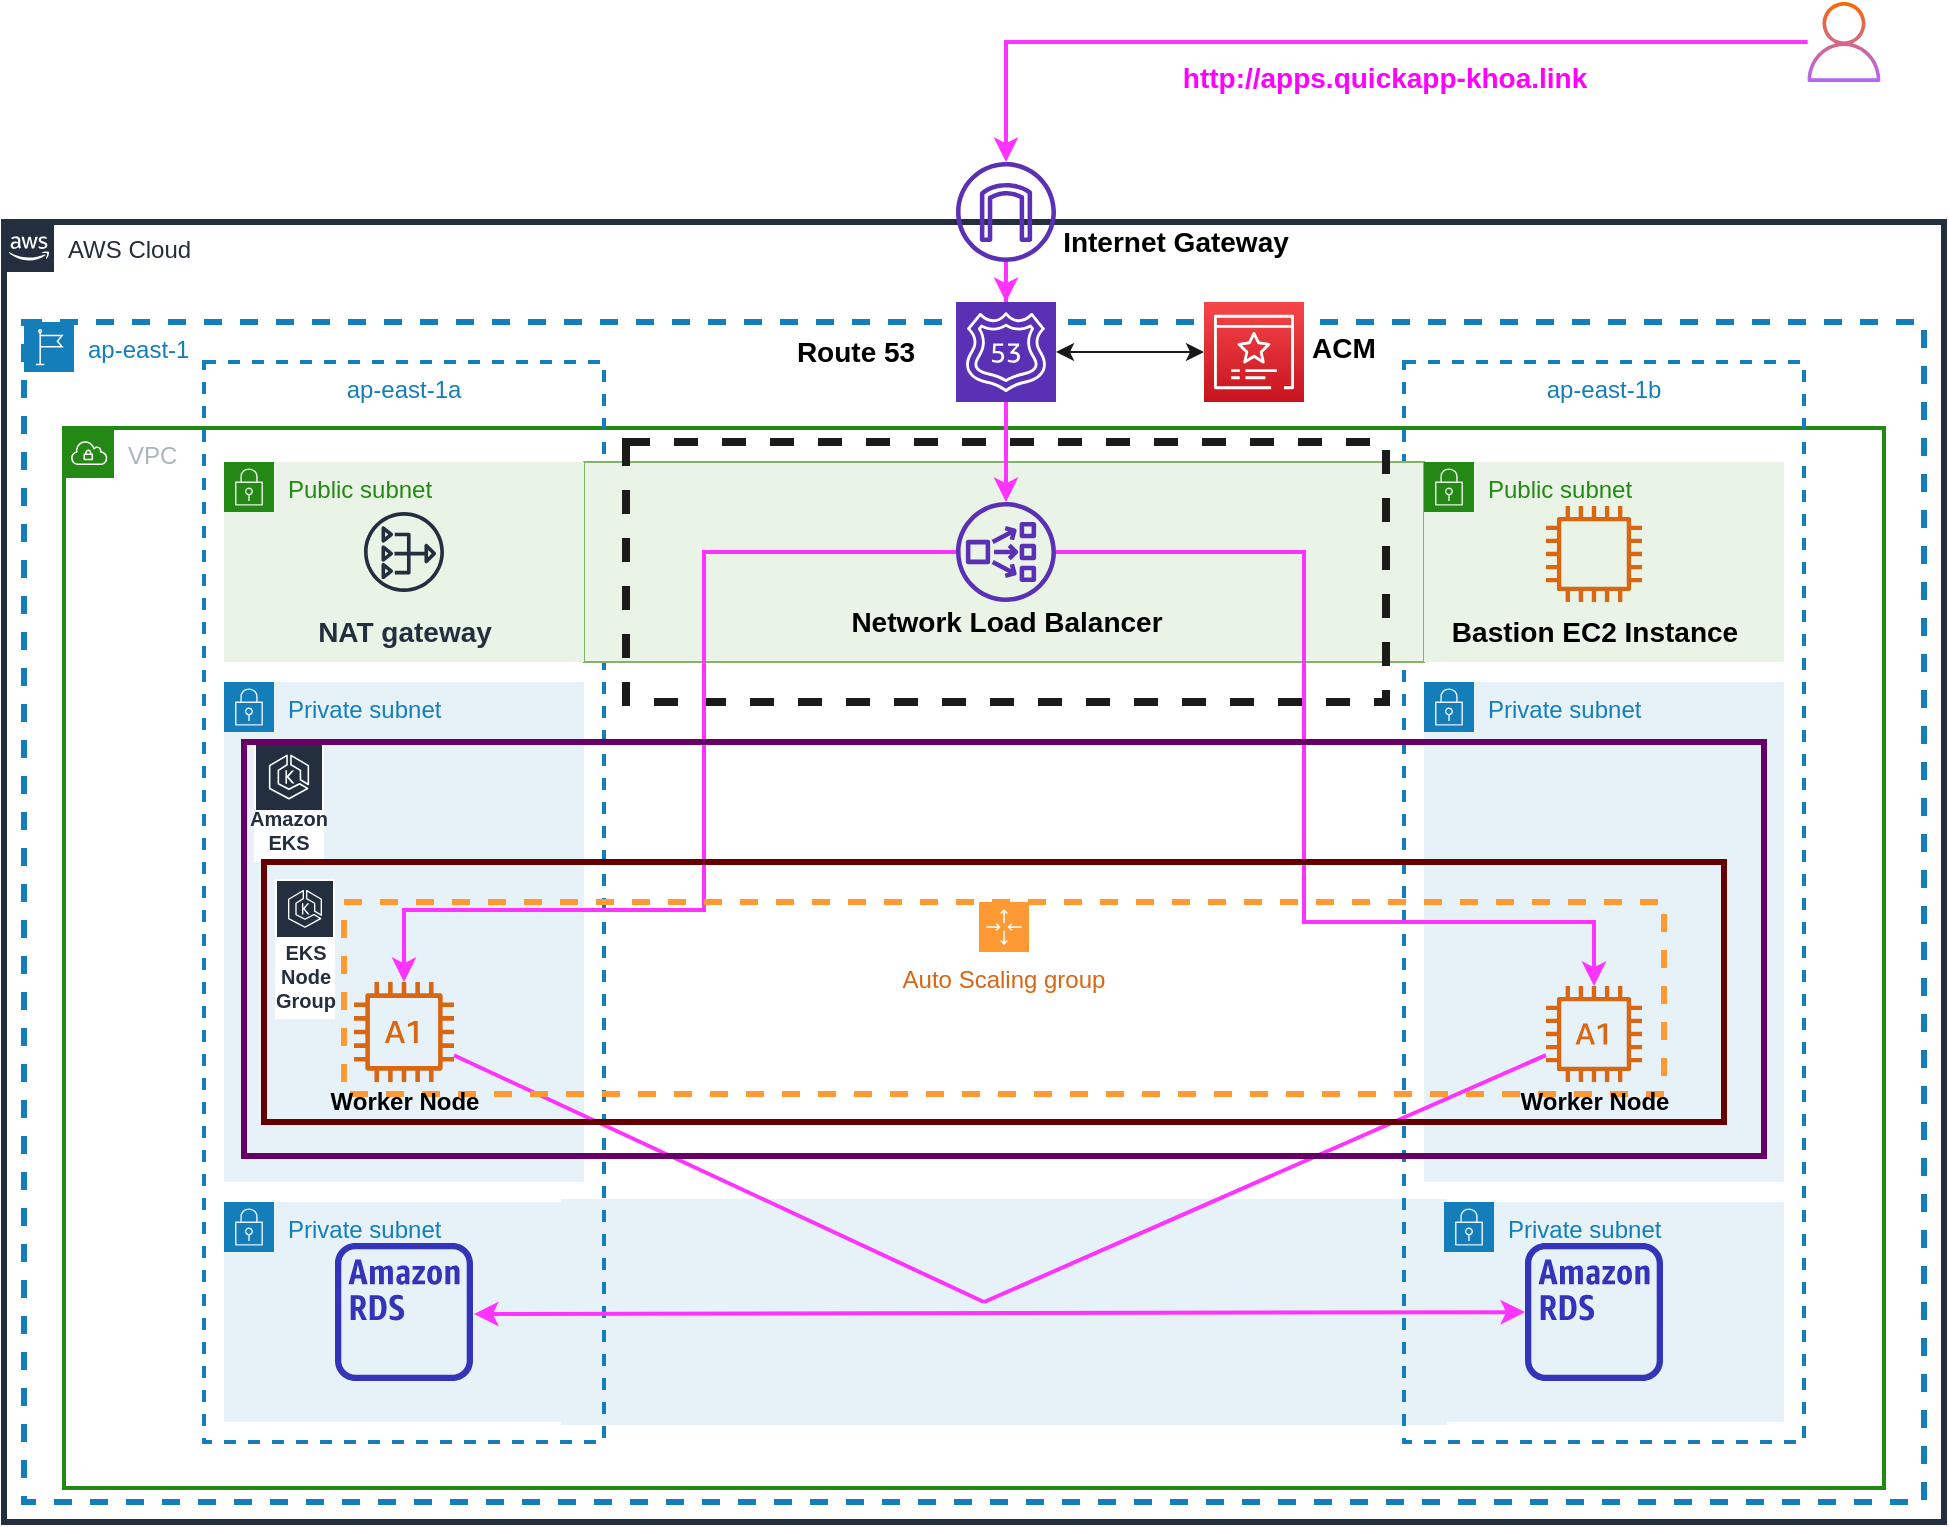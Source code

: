 <mxfile version="14.9.2" type="github">
  <diagram id="Ht1M8jgEwFfnCIfOTk4-" name="Page-1">
    <mxGraphModel dx="1404" dy="772" grid="1" gridSize="10" guides="1" tooltips="1" connect="1" arrows="1" fold="1" page="1" pageScale="1" pageWidth="1169" pageHeight="827" math="0" shadow="0">
      <root>
        <mxCell id="0" />
        <mxCell id="1" parent="0" />
        <mxCell id="UfyhE19yr39kbx-DML4g-71" value="" style="rounded=0;whiteSpace=wrap;html=1;shadow=0;glass=0;sketch=0;strokeWidth=3;gradientColor=none;strokeColor=#E6F2F8;fillColor=#E6F2F8;" vertex="1" parent="1">
          <mxGeometry x="370" y="610" width="440" height="110" as="geometry" />
        </mxCell>
        <mxCell id="UfyhE19yr39kbx-DML4g-66" value="ap-east-1" style="points=[[0,0],[0.25,0],[0.5,0],[0.75,0],[1,0],[1,0.25],[1,0.5],[1,0.75],[1,1],[0.75,1],[0.5,1],[0.25,1],[0,1],[0,0.75],[0,0.5],[0,0.25]];outlineConnect=0;gradientColor=none;html=1;whiteSpace=wrap;fontSize=12;fontStyle=0;shape=mxgraph.aws4.group;grIcon=mxgraph.aws4.group_region;strokeColor=#147EBA;fillColor=none;verticalAlign=top;align=left;spacingLeft=30;fontColor=#147EBA;dashed=1;rounded=0;shadow=0;glass=0;sketch=0;strokeWidth=3;" vertex="1" parent="1">
          <mxGeometry x="100" y="170" width="950" height="590" as="geometry" />
        </mxCell>
        <mxCell id="UEzPUAAOIrF-is8g5C7q-74" value="AWS Cloud" style="points=[[0,0],[0.25,0],[0.5,0],[0.75,0],[1,0],[1,0.25],[1,0.5],[1,0.75],[1,1],[0.75,1],[0.5,1],[0.25,1],[0,1],[0,0.75],[0,0.5],[0,0.25]];outlineConnect=0;gradientColor=none;html=1;whiteSpace=wrap;fontSize=12;fontStyle=0;shape=mxgraph.aws4.group;grIcon=mxgraph.aws4.group_aws_cloud_alt;strokeColor=#232F3E;fillColor=none;verticalAlign=top;align=left;spacingLeft=30;fontColor=#232F3E;dashed=0;labelBackgroundColor=#ffffff;strokeWidth=3;" parent="1" vertex="1">
          <mxGeometry x="90" y="120" width="970" height="650" as="geometry" />
        </mxCell>
        <mxCell id="UfyhE19yr39kbx-DML4g-21" value="VPC" style="points=[[0,0],[0.25,0],[0.5,0],[0.75,0],[1,0],[1,0.25],[1,0.5],[1,0.75],[1,1],[0.75,1],[0.5,1],[0.25,1],[0,1],[0,0.75],[0,0.5],[0,0.25]];outlineConnect=0;gradientColor=none;html=1;whiteSpace=wrap;fontSize=12;fontStyle=0;shape=mxgraph.aws4.group;grIcon=mxgraph.aws4.group_vpc;strokeColor=#248814;fillColor=none;verticalAlign=top;align=left;spacingLeft=30;fontColor=#AAB7B8;dashed=0;rounded=0;strokeWidth=2;" vertex="1" parent="1">
          <mxGeometry x="120" y="223" width="910" height="530" as="geometry" />
        </mxCell>
        <mxCell id="UfyhE19yr39kbx-DML4g-22" value="ap-east-1a" style="fillColor=none;strokeColor=#147EBA;dashed=1;verticalAlign=top;fontStyle=0;fontColor=#147EBA;rounded=0;strokeWidth=2;" vertex="1" parent="1">
          <mxGeometry x="190" y="190" width="200" height="540" as="geometry" />
        </mxCell>
        <mxCell id="UfyhE19yr39kbx-DML4g-23" value="ap-east-1b" style="fillColor=none;strokeColor=#147EBA;dashed=1;verticalAlign=top;fontStyle=0;fontColor=#147EBA;rounded=0;strokeWidth=2;" vertex="1" parent="1">
          <mxGeometry x="790" y="190" width="200" height="540" as="geometry" />
        </mxCell>
        <mxCell id="UfyhE19yr39kbx-DML4g-39" value="Private subnet" style="points=[[0,0],[0.25,0],[0.5,0],[0.75,0],[1,0],[1,0.25],[1,0.5],[1,0.75],[1,1],[0.75,1],[0.5,1],[0.25,1],[0,1],[0,0.75],[0,0.5],[0,0.25]];outlineConnect=0;gradientColor=none;html=1;whiteSpace=wrap;fontSize=12;fontStyle=0;shape=mxgraph.aws4.group;grIcon=mxgraph.aws4.group_security_group;grStroke=0;strokeColor=#147EBA;verticalAlign=top;align=left;spacingLeft=30;fontColor=#147EBA;dashed=0;rounded=0;shadow=0;glass=0;sketch=0;fillColor=#E6F2F8;" vertex="1" parent="1">
          <mxGeometry x="200" y="610" width="170" height="110" as="geometry" />
        </mxCell>
        <mxCell id="UfyhE19yr39kbx-DML4g-25" value="Private subnet" style="points=[[0,0],[0.25,0],[0.5,0],[0.75,0],[1,0],[1,0.25],[1,0.5],[1,0.75],[1,1],[0.75,1],[0.5,1],[0.25,1],[0,1],[0,0.75],[0,0.5],[0,0.25]];outlineConnect=0;gradientColor=none;html=1;whiteSpace=wrap;fontSize=12;fontStyle=0;shape=mxgraph.aws4.group;grIcon=mxgraph.aws4.group_security_group;grStroke=0;strokeColor=#147EBA;fillColor=#E6F2F8;verticalAlign=top;align=left;spacingLeft=30;fontColor=#147EBA;dashed=0;rounded=0;" vertex="1" parent="1">
          <mxGeometry x="200" y="350" width="180" height="250" as="geometry" />
        </mxCell>
        <mxCell id="UfyhE19yr39kbx-DML4g-26" value="Private subnet" style="points=[[0,0],[0.25,0],[0.5,0],[0.75,0],[1,0],[1,0.25],[1,0.5],[1,0.75],[1,1],[0.75,1],[0.5,1],[0.25,1],[0,1],[0,0.75],[0,0.5],[0,0.25]];outlineConnect=0;gradientColor=none;html=1;whiteSpace=wrap;fontSize=12;fontStyle=0;shape=mxgraph.aws4.group;grIcon=mxgraph.aws4.group_security_group;grStroke=0;strokeColor=#147EBA;fillColor=#E6F2F8;verticalAlign=top;align=left;spacingLeft=30;fontColor=#147EBA;dashed=0;rounded=0;" vertex="1" parent="1">
          <mxGeometry x="800" y="350" width="180" height="250" as="geometry" />
        </mxCell>
        <mxCell id="UfyhE19yr39kbx-DML4g-29" value="" style="rounded=0;strokeColor=#82b366;strokeWidth=1;glass=0;sketch=0;shadow=0;whiteSpace=wrap;labelBackgroundColor=none;labelBorderColor=none;fillColor=#E9F3E6;" vertex="1" parent="1">
          <mxGeometry x="380" y="240" width="420" height="100" as="geometry" />
        </mxCell>
        <mxCell id="UEzPUAAOIrF-is8g5C7q-90" value="" style="edgeStyle=orthogonalEdgeStyle;rounded=0;orthogonalLoop=1;jettySize=auto;html=1;endArrow=open;endFill=0;strokeWidth=2;" parent="1" source="UEzPUAAOIrF-is8g5C7q-79" edge="1">
          <mxGeometry relative="1" as="geometry">
            <mxPoint x="480" y="349" as="targetPoint" />
          </mxGeometry>
        </mxCell>
        <mxCell id="UEzPUAAOIrF-is8g5C7q-91" value="" style="edgeStyle=orthogonalEdgeStyle;rounded=0;orthogonalLoop=1;jettySize=auto;html=1;endArrow=open;endFill=0;strokeWidth=2;" parent="1" source="UEzPUAAOIrF-is8g5C7q-80" edge="1">
          <mxGeometry relative="1" as="geometry">
            <mxPoint x="600" y="349" as="targetPoint" />
          </mxGeometry>
        </mxCell>
        <mxCell id="UEzPUAAOIrF-is8g5C7q-96" style="edgeStyle=orthogonalEdgeStyle;rounded=0;orthogonalLoop=1;jettySize=auto;html=1;endArrow=open;endFill=0;strokeWidth=2;startArrow=open;startFill=0;" parent="1" target="UEzPUAAOIrF-is8g5C7q-86" edge="1">
          <mxGeometry relative="1" as="geometry">
            <Array as="points">
              <mxPoint x="638" y="560" />
              <mxPoint x="528" y="560" />
            </Array>
            <mxPoint x="638" y="528" as="sourcePoint" />
          </mxGeometry>
        </mxCell>
        <mxCell id="UEzPUAAOIrF-is8g5C7q-97" style="edgeStyle=orthogonalEdgeStyle;rounded=0;orthogonalLoop=1;jettySize=auto;html=1;endArrow=open;endFill=0;strokeWidth=2;startArrow=open;startFill=0;" parent="1" target="UEzPUAAOIrF-is8g5C7q-87" edge="1">
          <mxGeometry relative="1" as="geometry">
            <Array as="points">
              <mxPoint x="684" y="560" />
              <mxPoint x="859" y="560" />
            </Array>
            <mxPoint x="638" y="528" as="sourcePoint" />
          </mxGeometry>
        </mxCell>
        <mxCell id="UfyhE19yr39kbx-DML4g-10" style="edgeStyle=orthogonalEdgeStyle;rounded=0;orthogonalLoop=1;jettySize=auto;html=1;strokeWidth=2;strokeColor=#FF33FF;" edge="1" parent="1" source="UfyhE19yr39kbx-DML4g-1" target="UfyhE19yr39kbx-DML4g-9">
          <mxGeometry relative="1" as="geometry" />
        </mxCell>
        <mxCell id="UfyhE19yr39kbx-DML4g-1" value="" style="outlineConnect=0;fontColor=#232F3E;gradientColor=none;fillColor=#5A30B5;strokeColor=none;dashed=0;verticalLabelPosition=bottom;verticalAlign=top;align=center;html=1;fontSize=12;fontStyle=0;aspect=fixed;pointerEvents=1;shape=mxgraph.aws4.internet_gateway;" vertex="1" parent="1">
          <mxGeometry x="566" y="90" width="50" height="50" as="geometry" />
        </mxCell>
        <mxCell id="UfyhE19yr39kbx-DML4g-6" style="edgeStyle=orthogonalEdgeStyle;rounded=0;orthogonalLoop=1;jettySize=auto;html=1;strokeWidth=2;strokeColor=#FF33FF;" edge="1" parent="1" source="UfyhE19yr39kbx-DML4g-4" target="UfyhE19yr39kbx-DML4g-1">
          <mxGeometry relative="1" as="geometry" />
        </mxCell>
        <mxCell id="UfyhE19yr39kbx-DML4g-4" value="" style="outlineConnect=0;dashed=0;verticalLabelPosition=bottom;verticalAlign=top;align=center;html=1;fontSize=12;fontStyle=0;aspect=fixed;pointerEvents=1;shape=mxgraph.aws4.user;fillColor=#fa6800;strokeColor=#C73500;fontColor=#000000;gradientColor=#B266FF;" vertex="1" parent="1">
          <mxGeometry x="990" y="10" width="40" height="40" as="geometry" />
        </mxCell>
        <mxCell id="UfyhE19yr39kbx-DML4g-7" value="&lt;font color=&quot;#ff00ff&quot; size=&quot;1&quot;&gt;&lt;b style=&quot;font-size: 14px&quot;&gt;http://apps.quickapp-khoa.link&lt;/b&gt;&lt;/font&gt;" style="text;html=1;align=center;verticalAlign=middle;resizable=0;points=[];autosize=1;rounded=1;" vertex="1" parent="1">
          <mxGeometry x="670" y="38" width="220" height="20" as="geometry" />
        </mxCell>
        <mxCell id="UfyhE19yr39kbx-DML4g-14" style="edgeStyle=orthogonalEdgeStyle;rounded=0;orthogonalLoop=1;jettySize=auto;html=1;strokeWidth=2;exitX=0.5;exitY=1;exitDx=0;exitDy=0;exitPerimeter=0;strokeColor=#FF33FF;" edge="1" parent="1" source="UfyhE19yr39kbx-DML4g-9" target="UfyhE19yr39kbx-DML4g-13">
          <mxGeometry relative="1" as="geometry">
            <mxPoint x="591" y="230" as="sourcePoint" />
          </mxGeometry>
        </mxCell>
        <mxCell id="UfyhE19yr39kbx-DML4g-9" value="" style="points=[[0,0,0],[0.25,0,0],[0.5,0,0],[0.75,0,0],[1,0,0],[0,1,0],[0.25,1,0],[0.5,1,0],[0.75,1,0],[1,1,0],[0,0.25,0],[0,0.5,0],[0,0.75,0],[1,0.25,0],[1,0.5,0],[1,0.75,0]];outlineConnect=0;fontColor=#232F3E;gradientDirection=north;fillColor=#5A30B5;strokeColor=#ffffff;dashed=0;verticalLabelPosition=bottom;verticalAlign=top;align=center;html=1;fontSize=12;fontStyle=0;aspect=fixed;shape=mxgraph.aws4.resourceIcon;resIcon=mxgraph.aws4.route_53;rounded=1;" vertex="1" parent="1">
          <mxGeometry x="566" y="160" width="50" height="50" as="geometry" />
        </mxCell>
        <mxCell id="UfyhE19yr39kbx-DML4g-12" value="" style="rounded=0;whiteSpace=wrap;html=1;dashed=1;strokeColor=#1A1A1A;strokeWidth=4;fillColor=none;gradientColor=none;" vertex="1" parent="1">
          <mxGeometry x="401" y="230" width="380" height="130" as="geometry" />
        </mxCell>
        <mxCell id="UfyhE19yr39kbx-DML4g-33" style="edgeStyle=orthogonalEdgeStyle;rounded=0;orthogonalLoop=1;jettySize=auto;html=1;fontColor=#000000;strokeWidth=2;strokeColor=#FF33FF;" edge="1" parent="1" source="UfyhE19yr39kbx-DML4g-13" target="UfyhE19yr39kbx-DML4g-31">
          <mxGeometry relative="1" as="geometry">
            <Array as="points">
              <mxPoint x="440" y="285" />
              <mxPoint x="440" y="464" />
            </Array>
          </mxGeometry>
        </mxCell>
        <mxCell id="UfyhE19yr39kbx-DML4g-34" style="edgeStyle=orthogonalEdgeStyle;rounded=0;orthogonalLoop=1;jettySize=auto;html=1;fontColor=#000000;strokeWidth=2;strokeColor=#FF33FF;" edge="1" parent="1" source="UfyhE19yr39kbx-DML4g-13" target="UfyhE19yr39kbx-DML4g-32">
          <mxGeometry relative="1" as="geometry">
            <Array as="points">
              <mxPoint x="740" y="285" />
              <mxPoint x="740" y="470" />
            </Array>
          </mxGeometry>
        </mxCell>
        <mxCell id="UfyhE19yr39kbx-DML4g-13" value="" style="outlineConnect=0;fontColor=#232F3E;gradientColor=none;fillColor=#5A30B5;strokeColor=none;dashed=0;verticalLabelPosition=bottom;verticalAlign=top;align=center;html=1;fontSize=12;fontStyle=0;aspect=fixed;pointerEvents=1;shape=mxgraph.aws4.network_load_balancer;rounded=0;" vertex="1" parent="1">
          <mxGeometry x="566" y="260" width="50" height="50" as="geometry" />
        </mxCell>
        <mxCell id="UfyhE19yr39kbx-DML4g-27" value="Public subnet" style="points=[[0,0],[0.25,0],[0.5,0],[0.75,0],[1,0],[1,0.25],[1,0.5],[1,0.75],[1,1],[0.75,1],[0.5,1],[0.25,1],[0,1],[0,0.75],[0,0.5],[0,0.25]];outlineConnect=0;gradientColor=none;html=1;whiteSpace=wrap;fontSize=12;fontStyle=0;shape=mxgraph.aws4.group;grIcon=mxgraph.aws4.group_security_group;grStroke=0;strokeColor=#248814;fillColor=#E9F3E6;verticalAlign=top;align=left;spacingLeft=30;fontColor=#248814;dashed=0;rounded=0;" vertex="1" parent="1">
          <mxGeometry x="200" y="240" width="180" height="100" as="geometry" />
        </mxCell>
        <mxCell id="UfyhE19yr39kbx-DML4g-28" value="Public subnet" style="points=[[0,0],[0.25,0],[0.5,0],[0.75,0],[1,0],[1,0.25],[1,0.5],[1,0.75],[1,1],[0.75,1],[0.5,1],[0.25,1],[0,1],[0,0.75],[0,0.5],[0,0.25]];outlineConnect=0;gradientColor=none;html=1;whiteSpace=wrap;fontSize=12;fontStyle=0;shape=mxgraph.aws4.group;grIcon=mxgraph.aws4.group_security_group;grStroke=0;strokeColor=#248814;fillColor=#E9F3E6;verticalAlign=top;align=left;spacingLeft=30;fontColor=#248814;dashed=0;rounded=0;" vertex="1" parent="1">
          <mxGeometry x="800" y="240" width="180" height="100" as="geometry" />
        </mxCell>
        <mxCell id="UfyhE19yr39kbx-DML4g-31" value="" style="outlineConnect=0;fontColor=#232F3E;gradientColor=none;fillColor=#D86613;strokeColor=none;dashed=0;verticalLabelPosition=bottom;verticalAlign=top;align=center;html=1;fontSize=12;fontStyle=0;aspect=fixed;pointerEvents=1;shape=mxgraph.aws4.a1_instance;rounded=0;shadow=0;glass=0;sketch=0;" vertex="1" parent="1">
          <mxGeometry x="265" y="500" width="50" height="50" as="geometry" />
        </mxCell>
        <mxCell id="UfyhE19yr39kbx-DML4g-32" value="" style="outlineConnect=0;fontColor=#232F3E;gradientColor=none;fillColor=#D86613;strokeColor=none;dashed=0;verticalLabelPosition=bottom;verticalAlign=top;align=center;html=1;fontSize=12;fontStyle=0;aspect=fixed;pointerEvents=1;shape=mxgraph.aws4.a1_instance;rounded=0;shadow=0;glass=0;sketch=0;" vertex="1" parent="1">
          <mxGeometry x="861" y="502" width="48" height="48" as="geometry" />
        </mxCell>
        <mxCell id="UfyhE19yr39kbx-DML4g-38" value="Amazon EKS" style="outlineConnect=0;fontColor=#232F3E;gradientColor=none;strokeColor=#ffffff;fillColor=#232F3E;dashed=0;verticalLabelPosition=middle;verticalAlign=bottom;align=center;html=1;whiteSpace=wrap;fontSize=10;fontStyle=1;spacing=3;shape=mxgraph.aws4.productIcon;prIcon=mxgraph.aws4.eks;rounded=0;shadow=0;glass=0;sketch=0;" vertex="1" parent="1">
          <mxGeometry x="215" y="380" width="35" height="60.12" as="geometry" />
        </mxCell>
        <mxCell id="UfyhE19yr39kbx-DML4g-40" value="Private subnet" style="points=[[0,0],[0.25,0],[0.5,0],[0.75,0],[1,0],[1,0.25],[1,0.5],[1,0.75],[1,1],[0.75,1],[0.5,1],[0.25,1],[0,1],[0,0.75],[0,0.5],[0,0.25]];outlineConnect=0;gradientColor=none;html=1;whiteSpace=wrap;fontSize=12;fontStyle=0;shape=mxgraph.aws4.group;grIcon=mxgraph.aws4.group_security_group;grStroke=0;strokeColor=#147EBA;fillColor=#E6F2F8;verticalAlign=top;align=left;spacingLeft=30;fontColor=#147EBA;dashed=0;rounded=0;shadow=0;glass=0;sketch=0;" vertex="1" parent="1">
          <mxGeometry x="810" y="610" width="170" height="110" as="geometry" />
        </mxCell>
        <mxCell id="UfyhE19yr39kbx-DML4g-44" value="" style="outlineConnect=0;fontColor=#232F3E;gradientColor=none;fillColor=#3334B9;strokeColor=none;dashed=0;verticalLabelPosition=bottom;verticalAlign=top;align=center;html=1;fontSize=12;fontStyle=0;aspect=fixed;pointerEvents=1;shape=mxgraph.aws4.rds_instance_alt;rounded=0;shadow=0;glass=0;sketch=0;" vertex="1" parent="1">
          <mxGeometry x="255.5" y="630.5" width="69" height="69" as="geometry" />
        </mxCell>
        <mxCell id="UfyhE19yr39kbx-DML4g-45" value="" style="outlineConnect=0;fontColor=#232F3E;gradientColor=none;fillColor=#3334B9;strokeColor=none;dashed=0;verticalLabelPosition=bottom;verticalAlign=top;align=center;html=1;fontSize=12;fontStyle=0;aspect=fixed;pointerEvents=1;shape=mxgraph.aws4.rds_instance_alt;rounded=0;shadow=0;glass=0;sketch=0;" vertex="1" parent="1">
          <mxGeometry x="850.5" y="630.5" width="69" height="69" as="geometry" />
        </mxCell>
        <mxCell id="UfyhE19yr39kbx-DML4g-50" value="" style="endArrow=none;html=1;fontColor=#000000;strokeColor=#FF33FF;strokeWidth=2;" edge="1" parent="1" source="UfyhE19yr39kbx-DML4g-31">
          <mxGeometry width="50" height="50" relative="1" as="geometry">
            <mxPoint x="470" y="660" as="sourcePoint" />
            <mxPoint x="580" y="660" as="targetPoint" />
          </mxGeometry>
        </mxCell>
        <mxCell id="UfyhE19yr39kbx-DML4g-51" value="" style="endArrow=none;html=1;fontColor=#000000;strokeColor=#FF33FF;strokeWidth=2;" edge="1" parent="1" target="UfyhE19yr39kbx-DML4g-32">
          <mxGeometry width="50" height="50" relative="1" as="geometry">
            <mxPoint x="580" y="660" as="sourcePoint" />
            <mxPoint x="650" y="589" as="targetPoint" />
          </mxGeometry>
        </mxCell>
        <mxCell id="UfyhE19yr39kbx-DML4g-52" value="" style="endArrow=classic;startArrow=classic;html=1;fontColor=#000000;strokeColor=#FF33FF;strokeWidth=2;" edge="1" parent="1" target="UfyhE19yr39kbx-DML4g-45">
          <mxGeometry width="50" height="50" relative="1" as="geometry">
            <mxPoint x="325" y="666" as="sourcePoint" />
            <mxPoint x="616" y="658" as="targetPoint" />
            <Array as="points" />
          </mxGeometry>
        </mxCell>
        <mxCell id="UfyhE19yr39kbx-DML4g-53" value="&lt;b&gt;&lt;font style=&quot;font-size: 14px&quot;&gt;Internet Gateway&lt;/font&gt;&lt;/b&gt;" style="text;html=1;strokeColor=none;fillColor=none;align=center;verticalAlign=middle;whiteSpace=wrap;rounded=0;shadow=0;glass=0;sketch=0;" vertex="1" parent="1">
          <mxGeometry x="616" y="120" width="120" height="20" as="geometry" />
        </mxCell>
        <mxCell id="UfyhE19yr39kbx-DML4g-54" value="&lt;b&gt;&lt;font style=&quot;font-size: 14px&quot;&gt;Route 53&lt;/font&gt;&lt;/b&gt;" style="text;html=1;strokeColor=none;fillColor=none;align=center;verticalAlign=middle;whiteSpace=wrap;rounded=0;shadow=0;glass=0;sketch=0;" vertex="1" parent="1">
          <mxGeometry x="456" y="175" width="120" height="20" as="geometry" />
        </mxCell>
        <mxCell id="UfyhE19yr39kbx-DML4g-55" value="&lt;b&gt;&lt;font style=&quot;font-size: 14px&quot;&gt;Network Load Balancer&lt;/font&gt;&lt;/b&gt;" style="text;html=1;strokeColor=none;fillColor=none;align=center;verticalAlign=middle;whiteSpace=wrap;rounded=0;shadow=0;glass=0;sketch=0;" vertex="1" parent="1">
          <mxGeometry x="506.5" y="310" width="169" height="20" as="geometry" />
        </mxCell>
        <mxCell id="UfyhE19yr39kbx-DML4g-56" value="&lt;b&gt;&lt;font style=&quot;font-size: 14px&quot;&gt;NAT gateway&lt;/font&gt;&lt;/b&gt;" style="outlineConnect=0;fontColor=#232F3E;gradientColor=none;strokeColor=#232F3E;dashed=0;verticalLabelPosition=bottom;verticalAlign=top;align=center;html=1;fontSize=12;fontStyle=0;aspect=fixed;shape=mxgraph.aws4.resourceIcon;resIcon=mxgraph.aws4.nat_gateway;rounded=0;shadow=0;glass=0;sketch=0;fillColor=none;" vertex="1" parent="1">
          <mxGeometry x="265" y="260" width="50" height="50" as="geometry" />
        </mxCell>
        <mxCell id="UfyhE19yr39kbx-DML4g-59" value="" style="outlineConnect=0;fontColor=#232F3E;gradientColor=none;fillColor=#D86613;strokeColor=none;dashed=0;verticalLabelPosition=bottom;verticalAlign=top;align=center;html=1;fontSize=12;fontStyle=0;aspect=fixed;pointerEvents=1;shape=mxgraph.aws4.instance2;rounded=0;shadow=0;glass=0;sketch=0;" vertex="1" parent="1">
          <mxGeometry x="861" y="262" width="48" height="48" as="geometry" />
        </mxCell>
        <mxCell id="UfyhE19yr39kbx-DML4g-60" value="&lt;span style=&quot;font-size: 14px&quot;&gt;&lt;b&gt;Bastion EC2 Instance&lt;/b&gt;&lt;/span&gt;" style="text;html=1;strokeColor=none;fillColor=none;align=center;verticalAlign=middle;whiteSpace=wrap;rounded=0;shadow=0;glass=0;sketch=0;" vertex="1" parent="1">
          <mxGeometry x="807.5" y="310" width="155" height="30" as="geometry" />
        </mxCell>
        <mxCell id="UfyhE19yr39kbx-DML4g-36" value="&lt;font style=&quot;font-size: 12px&quot;&gt;Auto Scaling group&lt;/font&gt;" style="points=[[0,0],[0.25,0],[0.5,0],[0.75,0],[1,0],[1,0.25],[1,0.5],[1,0.75],[1,1],[0.75,1],[0.5,1],[0.25,1],[0,1],[0,0.75],[0,0.5],[0,0.25]];outlineConnect=0;gradientColor=none;html=1;whiteSpace=wrap;fontSize=12;fontStyle=0;shape=mxgraph.aws4.groupCenter;grIcon=mxgraph.aws4.group_auto_scaling_group;grStroke=1;fillColor=none;verticalAlign=top;align=center;fontColor=#D86613;dashed=1;spacingTop=25;rounded=0;shadow=0;glass=0;sketch=0;strokeColor=#FF9933;strokeWidth=3;" vertex="1" parent="1">
          <mxGeometry x="260" y="460" width="660" height="96" as="geometry" />
        </mxCell>
        <mxCell id="UfyhE19yr39kbx-DML4g-64" value="&lt;b&gt;Worker Node&lt;/b&gt;" style="text;html=1;strokeColor=none;fillColor=none;align=center;verticalAlign=middle;whiteSpace=wrap;rounded=0;shadow=0;glass=0;sketch=0;" vertex="1" parent="1">
          <mxGeometry x="232.5" y="550" width="115" height="20" as="geometry" />
        </mxCell>
        <mxCell id="UfyhE19yr39kbx-DML4g-65" value="&lt;b&gt;Worker Node&lt;/b&gt;" style="text;html=1;strokeColor=none;fillColor=none;align=center;verticalAlign=middle;whiteSpace=wrap;rounded=0;shadow=0;glass=0;sketch=0;" vertex="1" parent="1">
          <mxGeometry x="827.5" y="550" width="115" height="20" as="geometry" />
        </mxCell>
        <mxCell id="UfyhE19yr39kbx-DML4g-67" value="" style="points=[[0,0,0],[0.25,0,0],[0.5,0,0],[0.75,0,0],[1,0,0],[0,1,0],[0.25,1,0],[0.5,1,0],[0.75,1,0],[1,1,0],[0,0.25,0],[0,0.5,0],[0,0.75,0],[1,0.25,0],[1,0.5,0],[1,0.75,0]];outlineConnect=0;fontColor=#232F3E;gradientColor=#F54749;gradientDirection=north;fillColor=#C7131F;strokeColor=#ffffff;dashed=0;verticalLabelPosition=bottom;verticalAlign=top;align=center;html=1;fontSize=12;fontStyle=0;aspect=fixed;shape=mxgraph.aws4.resourceIcon;resIcon=mxgraph.aws4.certificate_manager_3;rounded=0;shadow=0;glass=0;sketch=0;" vertex="1" parent="1">
          <mxGeometry x="690" y="160" width="50" height="50" as="geometry" />
        </mxCell>
        <mxCell id="UfyhE19yr39kbx-DML4g-68" value="" style="endArrow=classic;startArrow=classic;html=1;fontColor=#000000;strokeWidth=1;exitX=1;exitY=0.5;exitDx=0;exitDy=0;exitPerimeter=0;entryX=0;entryY=0.5;entryDx=0;entryDy=0;entryPerimeter=0;strokeColor=#1A1A1A;" edge="1" parent="1" source="UfyhE19yr39kbx-DML4g-9" target="UfyhE19yr39kbx-DML4g-67">
          <mxGeometry width="50" height="50" relative="1" as="geometry">
            <mxPoint x="640" y="240" as="sourcePoint" />
            <mxPoint x="690" y="190" as="targetPoint" />
          </mxGeometry>
        </mxCell>
        <mxCell id="UfyhE19yr39kbx-DML4g-69" value="&lt;b&gt;&lt;font style=&quot;font-size: 14px&quot;&gt;ACM&lt;/font&gt;&lt;/b&gt;" style="text;html=1;strokeColor=none;fillColor=none;align=center;verticalAlign=middle;whiteSpace=wrap;rounded=0;shadow=0;glass=0;sketch=0;" vertex="1" parent="1">
          <mxGeometry x="700" y="170" width="120" height="25" as="geometry" />
        </mxCell>
        <mxCell id="UfyhE19yr39kbx-DML4g-70" value="EKS Node Group" style="outlineConnect=0;fontColor=#232F3E;gradientColor=none;strokeColor=#ffffff;fillColor=#232F3E;dashed=0;verticalLabelPosition=middle;verticalAlign=bottom;align=center;html=1;whiteSpace=wrap;fontSize=10;fontStyle=1;spacing=3;shape=mxgraph.aws4.productIcon;prIcon=mxgraph.aws4.eks;rounded=0;shadow=0;glass=0;sketch=0;" vertex="1" parent="1">
          <mxGeometry x="225.5" y="448.44" width="30" height="70.12" as="geometry" />
        </mxCell>
        <mxCell id="UfyhE19yr39kbx-DML4g-62" value="" style="rounded=0;whiteSpace=wrap;html=1;shadow=0;glass=0;sketch=0;strokeWidth=3;fillColor=none;strokeColor=#660000;" vertex="1" parent="1">
          <mxGeometry x="220" y="440" width="730" height="130" as="geometry" />
        </mxCell>
        <mxCell id="UfyhE19yr39kbx-DML4g-37" value="" style="rounded=0;whiteSpace=wrap;html=1;shadow=0;glass=0;sketch=0;strokeWidth=3;fillColor=none;strokeColor=#660066;" vertex="1" parent="1">
          <mxGeometry x="210" y="380" width="760" height="207" as="geometry" />
        </mxCell>
      </root>
    </mxGraphModel>
  </diagram>
</mxfile>
